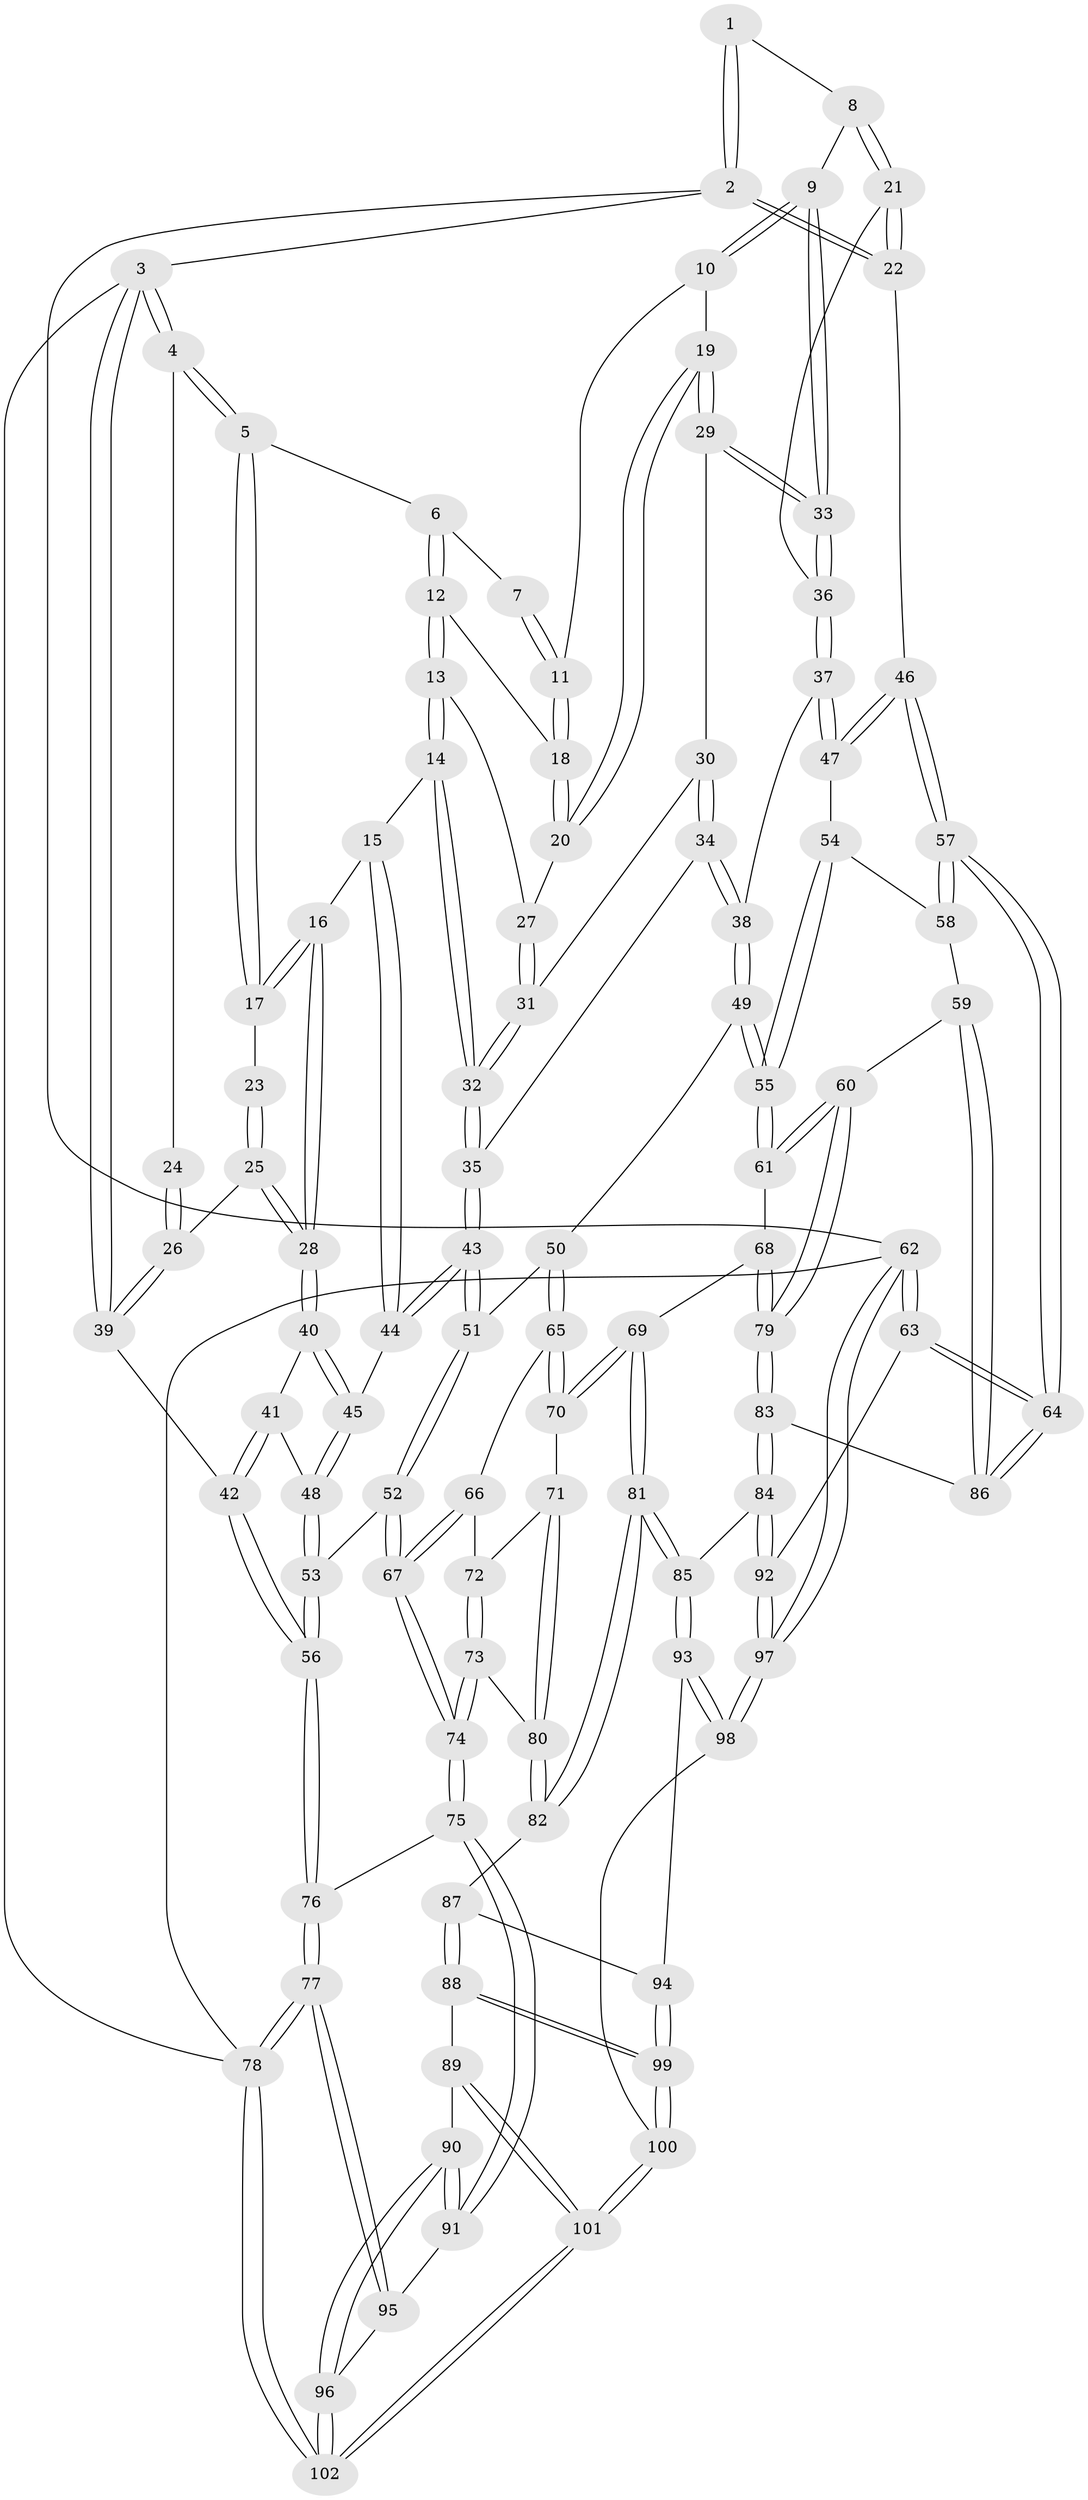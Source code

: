 // Generated by graph-tools (version 1.1) at 2025/16/03/09/25 04:16:58]
// undirected, 102 vertices, 252 edges
graph export_dot {
graph [start="1"]
  node [color=gray90,style=filled];
  1 [pos="+0.822395205444097+0"];
  2 [pos="+1+0"];
  3 [pos="+0+0"];
  4 [pos="+0+0"];
  5 [pos="+0.21642073385285915+0"];
  6 [pos="+0.3212658520965912+0"];
  7 [pos="+0.6279228952991543+0"];
  8 [pos="+0.8259785436397894+0.021741515974790772"];
  9 [pos="+0.7330282639396583+0.1511330260695531"];
  10 [pos="+0.63677310050301+0"];
  11 [pos="+0.6208274722344247+0"];
  12 [pos="+0.3253940668761606+0"];
  13 [pos="+0.3553674759604383+0.0811191587718202"];
  14 [pos="+0.2715137293655341+0.1557059877878174"];
  15 [pos="+0.24293521440406515+0.1699030653470709"];
  16 [pos="+0.21483308581093738+0.17225319069115777"];
  17 [pos="+0.16095669242780886+0.03856665357589703"];
  18 [pos="+0.49452844031159926+0.05731177569673274"];
  19 [pos="+0.5503105319334701+0.13806681533711201"];
  20 [pos="+0.48961833392529913+0.06854073014095609"];
  21 [pos="+1+0.17885478771525254"];
  22 [pos="+1+0.19787165864977163"];
  23 [pos="+0.06505999479152196+0.057711626144172475"];
  24 [pos="+0.06012897319926033+0.057081517083698484"];
  25 [pos="+0.11811537123413507+0.16394940094146174"];
  26 [pos="+0+0.18042221515648033"];
  27 [pos="+0.3569720676043304+0.08174443751827712"];
  28 [pos="+0.21276293359192067+0.17387868381013194"];
  29 [pos="+0.5549614734630497+0.15599336549507611"];
  30 [pos="+0.53465911915377+0.17626171888058284"];
  31 [pos="+0.4436945833297924+0.18070553790689198"];
  32 [pos="+0.4140674296667375+0.2581262572335484"];
  33 [pos="+0.732381587047653+0.19238913400962865"];
  34 [pos="+0.5272129283544648+0.25936684651353664"];
  35 [pos="+0.424518219345923+0.32699901723282093"];
  36 [pos="+0.7346223744932789+0.1963955901757834"];
  37 [pos="+0.7164375687610733+0.3074633039816845"];
  38 [pos="+0.6590046359341954+0.3502685270388697"];
  39 [pos="+0+0.2740638071200939"];
  40 [pos="+0.17627398631268315+0.26367978920835033"];
  41 [pos="+0.059094038741695734+0.3189047780661012"];
  42 [pos="+0+0.3862616299902901"];
  43 [pos="+0.41727145710412794+0.3465026689532615"];
  44 [pos="+0.32451526179844936+0.3061599366772228"];
  45 [pos="+0.22280718966063826+0.36819147980407657"];
  46 [pos="+1+0.2806764949387592"];
  47 [pos="+0.8425460434562778+0.3999507636260825"];
  48 [pos="+0.22061841248463515+0.4175836379517819"];
  49 [pos="+0.5979291513683885+0.44607294090584143"];
  50 [pos="+0.5724057577066206+0.4609346557303413"];
  51 [pos="+0.41866101652787036+0.35399634685641723"];
  52 [pos="+0.27333145424470284+0.5174387953170702"];
  53 [pos="+0.2246048091875987+0.4555066530150042"];
  54 [pos="+0.8383783832568744+0.43745152385498076"];
  55 [pos="+0.7807300277452074+0.5514642294290584"];
  56 [pos="+0+0.4093324100791274"];
  57 [pos="+1+0.46804684663856594"];
  58 [pos="+0.9396716814199294+0.5292011052029543"];
  59 [pos="+0.8672624643657036+0.6212293243924143"];
  60 [pos="+0.838798554052608+0.6100135639323917"];
  61 [pos="+0.7829172748241217+0.5622453971269726"];
  62 [pos="+1+1"];
  63 [pos="+1+0.9294861325313508"];
  64 [pos="+1+0.8896977749169956"];
  65 [pos="+0.5665728471835685+0.4763213332952654"];
  66 [pos="+0.43866097590048886+0.5307288375027103"];
  67 [pos="+0.27567586518449916+0.5376985957754026"];
  68 [pos="+0.7105237884418006+0.6239903658387246"];
  69 [pos="+0.677877087534355+0.6387909762710174"];
  70 [pos="+0.5707623847851346+0.5345455105381782"];
  71 [pos="+0.5321205688897745+0.6256130702226366"];
  72 [pos="+0.45814733326347373+0.6197349564665927"];
  73 [pos="+0.35054238218845013+0.674969614598005"];
  74 [pos="+0.23967999683536345+0.674106305852187"];
  75 [pos="+0.22312194066869404+0.6946175903061889"];
  76 [pos="+0+0.5634769121096428"];
  77 [pos="+0+0.9943424208994733"];
  78 [pos="+0+1"];
  79 [pos="+0.7688374740600198+0.7122363692588113"];
  80 [pos="+0.5504181205862781+0.747668509727219"];
  81 [pos="+0.6280202148247601+0.7646749355081915"];
  82 [pos="+0.5588137113842009+0.7598639255532362"];
  83 [pos="+0.7556708523413516+0.784759740806948"];
  84 [pos="+0.7312444698833949+0.8219367423551184"];
  85 [pos="+0.7086303070288439+0.8222385885952302"];
  86 [pos="+0.9190224381618516+0.6832655805939948"];
  87 [pos="+0.5556376777106851+0.7638961144673583"];
  88 [pos="+0.3475144546988195+0.8794053830520208"];
  89 [pos="+0.34492270882663284+0.8795410994963451"];
  90 [pos="+0.27413659765724124+0.8196999227567437"];
  91 [pos="+0.22525175863244418+0.7326138626172054"];
  92 [pos="+0.7863075546710061+0.8574887553017364"];
  93 [pos="+0.6856513057827213+0.8703927519748703"];
  94 [pos="+0.5320259171551878+0.9390191812583724"];
  95 [pos="+0.08389585997818272+0.8526238014128581"];
  96 [pos="+0.13510329752021577+1"];
  97 [pos="+0.7655151106635109+1"];
  98 [pos="+0.621364093560554+1"];
  99 [pos="+0.5233723683235738+0.9564339993422291"];
  100 [pos="+0.6065123651780251+1"];
  101 [pos="+0.3323084768993982+1"];
  102 [pos="+0.059048530810061485+1"];
  1 -- 2;
  1 -- 2;
  1 -- 8;
  2 -- 3;
  2 -- 22;
  2 -- 22;
  2 -- 62;
  3 -- 4;
  3 -- 4;
  3 -- 39;
  3 -- 39;
  3 -- 78;
  4 -- 5;
  4 -- 5;
  4 -- 24;
  5 -- 6;
  5 -- 17;
  5 -- 17;
  6 -- 7;
  6 -- 12;
  6 -- 12;
  7 -- 11;
  7 -- 11;
  8 -- 9;
  8 -- 21;
  8 -- 21;
  9 -- 10;
  9 -- 10;
  9 -- 33;
  9 -- 33;
  10 -- 11;
  10 -- 19;
  11 -- 18;
  11 -- 18;
  12 -- 13;
  12 -- 13;
  12 -- 18;
  13 -- 14;
  13 -- 14;
  13 -- 27;
  14 -- 15;
  14 -- 32;
  14 -- 32;
  15 -- 16;
  15 -- 44;
  15 -- 44;
  16 -- 17;
  16 -- 17;
  16 -- 28;
  16 -- 28;
  17 -- 23;
  18 -- 20;
  18 -- 20;
  19 -- 20;
  19 -- 20;
  19 -- 29;
  19 -- 29;
  20 -- 27;
  21 -- 22;
  21 -- 22;
  21 -- 36;
  22 -- 46;
  23 -- 25;
  23 -- 25;
  24 -- 26;
  24 -- 26;
  25 -- 26;
  25 -- 28;
  25 -- 28;
  26 -- 39;
  26 -- 39;
  27 -- 31;
  27 -- 31;
  28 -- 40;
  28 -- 40;
  29 -- 30;
  29 -- 33;
  29 -- 33;
  30 -- 31;
  30 -- 34;
  30 -- 34;
  31 -- 32;
  31 -- 32;
  32 -- 35;
  32 -- 35;
  33 -- 36;
  33 -- 36;
  34 -- 35;
  34 -- 38;
  34 -- 38;
  35 -- 43;
  35 -- 43;
  36 -- 37;
  36 -- 37;
  37 -- 38;
  37 -- 47;
  37 -- 47;
  38 -- 49;
  38 -- 49;
  39 -- 42;
  40 -- 41;
  40 -- 45;
  40 -- 45;
  41 -- 42;
  41 -- 42;
  41 -- 48;
  42 -- 56;
  42 -- 56;
  43 -- 44;
  43 -- 44;
  43 -- 51;
  43 -- 51;
  44 -- 45;
  45 -- 48;
  45 -- 48;
  46 -- 47;
  46 -- 47;
  46 -- 57;
  46 -- 57;
  47 -- 54;
  48 -- 53;
  48 -- 53;
  49 -- 50;
  49 -- 55;
  49 -- 55;
  50 -- 51;
  50 -- 65;
  50 -- 65;
  51 -- 52;
  51 -- 52;
  52 -- 53;
  52 -- 67;
  52 -- 67;
  53 -- 56;
  53 -- 56;
  54 -- 55;
  54 -- 55;
  54 -- 58;
  55 -- 61;
  55 -- 61;
  56 -- 76;
  56 -- 76;
  57 -- 58;
  57 -- 58;
  57 -- 64;
  57 -- 64;
  58 -- 59;
  59 -- 60;
  59 -- 86;
  59 -- 86;
  60 -- 61;
  60 -- 61;
  60 -- 79;
  60 -- 79;
  61 -- 68;
  62 -- 63;
  62 -- 63;
  62 -- 97;
  62 -- 97;
  62 -- 78;
  63 -- 64;
  63 -- 64;
  63 -- 92;
  64 -- 86;
  64 -- 86;
  65 -- 66;
  65 -- 70;
  65 -- 70;
  66 -- 67;
  66 -- 67;
  66 -- 72;
  67 -- 74;
  67 -- 74;
  68 -- 69;
  68 -- 79;
  68 -- 79;
  69 -- 70;
  69 -- 70;
  69 -- 81;
  69 -- 81;
  70 -- 71;
  71 -- 72;
  71 -- 80;
  71 -- 80;
  72 -- 73;
  72 -- 73;
  73 -- 74;
  73 -- 74;
  73 -- 80;
  74 -- 75;
  74 -- 75;
  75 -- 76;
  75 -- 91;
  75 -- 91;
  76 -- 77;
  76 -- 77;
  77 -- 78;
  77 -- 78;
  77 -- 95;
  77 -- 95;
  78 -- 102;
  78 -- 102;
  79 -- 83;
  79 -- 83;
  80 -- 82;
  80 -- 82;
  81 -- 82;
  81 -- 82;
  81 -- 85;
  81 -- 85;
  82 -- 87;
  83 -- 84;
  83 -- 84;
  83 -- 86;
  84 -- 85;
  84 -- 92;
  84 -- 92;
  85 -- 93;
  85 -- 93;
  87 -- 88;
  87 -- 88;
  87 -- 94;
  88 -- 89;
  88 -- 99;
  88 -- 99;
  89 -- 90;
  89 -- 101;
  89 -- 101;
  90 -- 91;
  90 -- 91;
  90 -- 96;
  90 -- 96;
  91 -- 95;
  92 -- 97;
  92 -- 97;
  93 -- 94;
  93 -- 98;
  93 -- 98;
  94 -- 99;
  94 -- 99;
  95 -- 96;
  96 -- 102;
  96 -- 102;
  97 -- 98;
  97 -- 98;
  98 -- 100;
  99 -- 100;
  99 -- 100;
  100 -- 101;
  100 -- 101;
  101 -- 102;
  101 -- 102;
}
